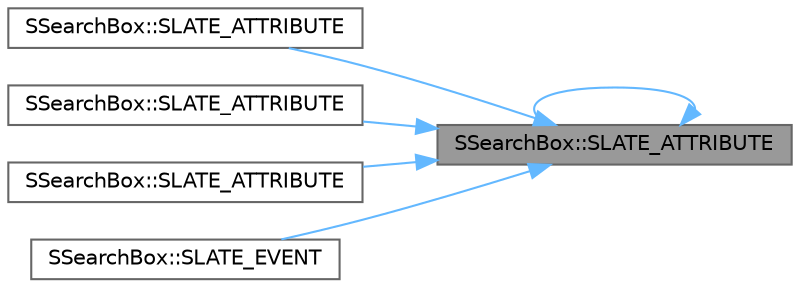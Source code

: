 digraph "SSearchBox::SLATE_ATTRIBUTE"
{
 // INTERACTIVE_SVG=YES
 // LATEX_PDF_SIZE
  bgcolor="transparent";
  edge [fontname=Helvetica,fontsize=10,labelfontname=Helvetica,labelfontsize=10];
  node [fontname=Helvetica,fontsize=10,shape=box,height=0.2,width=0.4];
  rankdir="RL";
  Node1 [id="Node000001",label="SSearchBox::SLATE_ATTRIBUTE",height=0.2,width=0.4,color="gray40", fillcolor="grey60", style="filled", fontcolor="black",tooltip="The text displayed in the SearchBox when it's created."];
  Node1 -> Node2 [id="edge1_Node000001_Node000002",dir="back",color="steelblue1",style="solid",tooltip=" "];
  Node2 [id="Node000002",label="SSearchBox::SLATE_ATTRIBUTE",height=0.2,width=0.4,color="grey40", fillcolor="white", style="filled",URL="$d9/d3a/classSSearchBox.html#aac8e78d78713568e74b6f1d2518adb74",tooltip="Whether or not an external search is currently running."];
  Node1 -> Node3 [id="edge2_Node000001_Node000003",dir="back",color="steelblue1",style="solid",tooltip=" "];
  Node3 [id="Node000003",label="SSearchBox::SLATE_ATTRIBUTE",height=0.2,width=0.4,color="grey40", fillcolor="white", style="filled",URL="$d9/d3a/classSSearchBox.html#ae5665d702fca1be51b3b598b9d9e2f4c",tooltip="If we're delaying change notifications how many seconds should we wait?"];
  Node1 -> Node4 [id="edge3_Node000001_Node000004",dir="back",color="steelblue1",style="solid",tooltip=" "];
  Node4 [id="Node000004",label="SSearchBox::SLATE_ATTRIBUTE",height=0.2,width=0.4,color="grey40", fillcolor="white", style="filled",URL="$d9/d3a/classSSearchBox.html#a26248d1f7bfcf9e809768ba67425acf5",tooltip="Minimum width that a text block should be."];
  Node1 -> Node1 [id="edge4_Node000001_Node000001",dir="back",color="steelblue1",style="solid",tooltip=" "];
  Node1 -> Node5 [id="edge5_Node000001_Node000005",dir="back",color="steelblue1",style="solid",tooltip=" "];
  Node5 [id="Node000005",label="SSearchBox::SLATE_EVENT",height=0.2,width=0.4,color="grey40", fillcolor="white", style="filled",URL="$d9/d3a/classSSearchBox.html#ab80430c85ea2e38d5a90877e7cb2fcb1",tooltip="This will add a next and previous button to your search box."];
}
